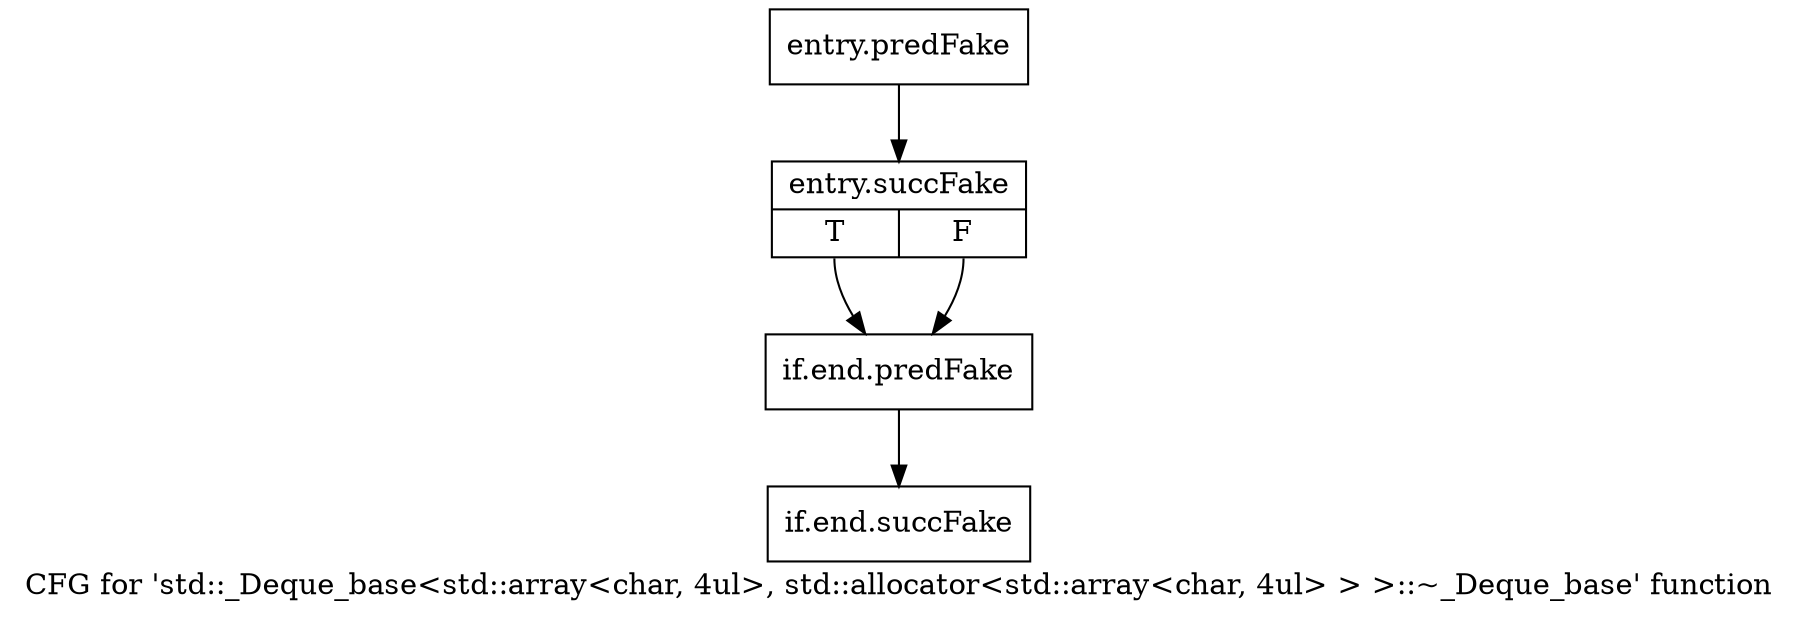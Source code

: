 digraph "CFG for 'std::_Deque_base\<std::array\<char, 4ul\>, std::allocator\<std::array\<char, 4ul\> \> \>::~_Deque_base' function" {
	label="CFG for 'std::_Deque_base\<std::array\<char, 4ul\>, std::allocator\<std::array\<char, 4ul\> \> \>::~_Deque_base' function";

	Node0x43dd910 [shape=record,filename="",linenumber="",label="{entry.predFake}"];
	Node0x43dd910 -> Node0x441b440[ callList="" memoryops="" filename="/tools/Xilinx/Vitis_HLS/2022.1/tps/lnx64/gcc-8.3.0/lib/gcc/x86_64-pc-linux-gnu/8.3.0/../../../../include/c++/8.3.0/bits/stl_deque.h" execusionnum="0"];
	Node0x441b440 [shape=record,filename="/tools/Xilinx/Vitis_HLS/2022.1/tps/lnx64/gcc-8.3.0/lib/gcc/x86_64-pc-linux-gnu/8.3.0/../../../../include/c++/8.3.0/bits/stl_deque.h",linenumber="664",label="{entry.succFake|{<s0>T|<s1>F}}"];
	Node0x441b440:s0 -> Node0x43de760[ callList="" memoryops="" filename="/tools/Xilinx/Vitis_HLS/2022.1/tps/lnx64/gcc-8.3.0/lib/gcc/x86_64-pc-linux-gnu/8.3.0/../../../../include/c++/8.3.0/bits/stl_deque.h" execusionnum="0"];
	Node0x441b440:s1 -> Node0x43de760;
	Node0x43de760 [shape=record,filename="/tools/Xilinx/Vitis_HLS/2022.1/tps/lnx64/gcc-8.3.0/lib/gcc/x86_64-pc-linux-gnu/8.3.0/../../../../include/c++/8.3.0/bits/stl_deque.h",linenumber="670",label="{if.end.predFake}"];
	Node0x43de760 -> Node0x441b5a0[ callList="" memoryops="" filename="/tools/Xilinx/Vitis_HLS/2022.1/tps/lnx64/gcc-8.3.0/lib/gcc/x86_64-pc-linux-gnu/8.3.0/../../../../include/c++/8.3.0/bits/stl_deque.h" execusionnum="0"];
	Node0x441b5a0 [shape=record,filename="/tools/Xilinx/Vitis_HLS/2022.1/tps/lnx64/gcc-8.3.0/lib/gcc/x86_64-pc-linux-gnu/8.3.0/../../../../include/c++/8.3.0/bits/stl_deque.h",linenumber="670",label="{if.end.succFake}"];
}
